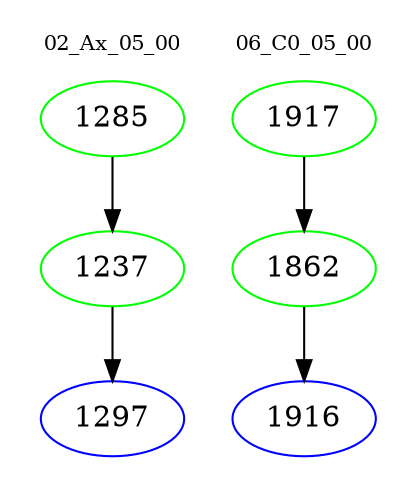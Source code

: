 digraph{
subgraph cluster_0 {
color = white
label = "02_Ax_05_00";
fontsize=10;
T0_1285 [label="1285", color="green"]
T0_1285 -> T0_1237 [color="black"]
T0_1237 [label="1237", color="green"]
T0_1237 -> T0_1297 [color="black"]
T0_1297 [label="1297", color="blue"]
}
subgraph cluster_1 {
color = white
label = "06_C0_05_00";
fontsize=10;
T1_1917 [label="1917", color="green"]
T1_1917 -> T1_1862 [color="black"]
T1_1862 [label="1862", color="green"]
T1_1862 -> T1_1916 [color="black"]
T1_1916 [label="1916", color="blue"]
}
}
